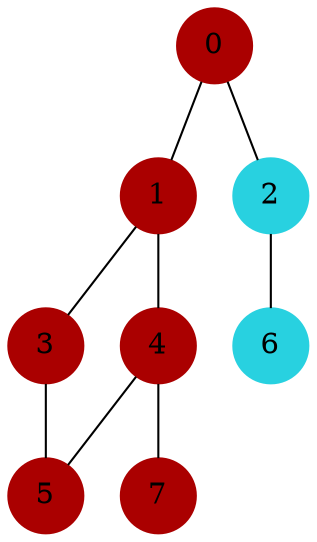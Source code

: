 strict graph BusStops {
	node [shape = circle, style = filled, color = "#aa0000"]; 0;
	node [shape = circle, style = filled, color = "#aa0000"]; 1;
	node [shape = circle, style = filled, color = "#28d1e0"]; 2;
	node [shape = circle, style = filled, color = "#aa0000"]; 3;
	node [shape = circle, style = filled, color = "#aa0000"]; 4;
	node [shape = circle, style = filled, color = "#aa0000"]; 5;
	node [shape = circle, style = filled, color = "#28d1e0"]; 6;
	node [shape = circle, style = filled, color = "#aa0000"]; 7;

	0 -- 1
	0 -- 2
	1 -- 0
	1 -- 3
	1 -- 4
	2 -- 0
	2 -- 6
	3 -- 1
	3 -- 5
	4 -- 1
	4 -- 5
	4 -- 7
	5 -- 3
	5 -- 4
	6 -- 2
	7 -- 4
}
